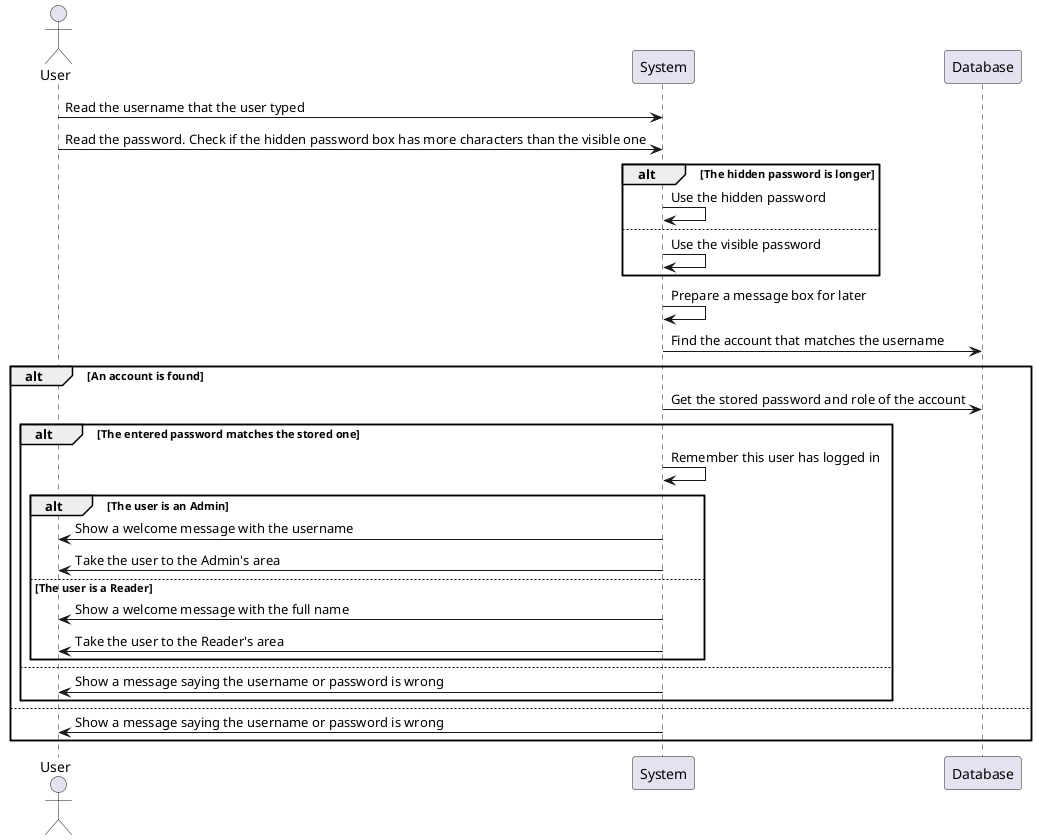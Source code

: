 @startuml
actor User
participant "System" as System
participant "Database" as DB

User -> System: Read the username that the user typed
User -> System: Read the password. Check if the hidden password box has more characters than the visible one

alt The hidden password is longer
  System -> System: Use the hidden password
else
  System -> System: Use the visible password
end

System -> System: Prepare a message box for later
System -> DB: Find the account that matches the username

alt An account is found
  System -> DB: Get the stored password and role of the account
  alt The entered password matches the stored one
    System -> System: Remember this user has logged in
    alt The user is an Admin
      System -> User: Show a welcome message with the username
      System -> User: Take the user to the Admin's area
    else The user is a Reader
      System -> User: Show a welcome message with the full name
      System -> User: Take the user to the Reader's area
    end
  else
    System -> User: Show a message saying the username or password is wrong
  end
else
  System -> User: Show a message saying the username or password is wrong
end
@enduml